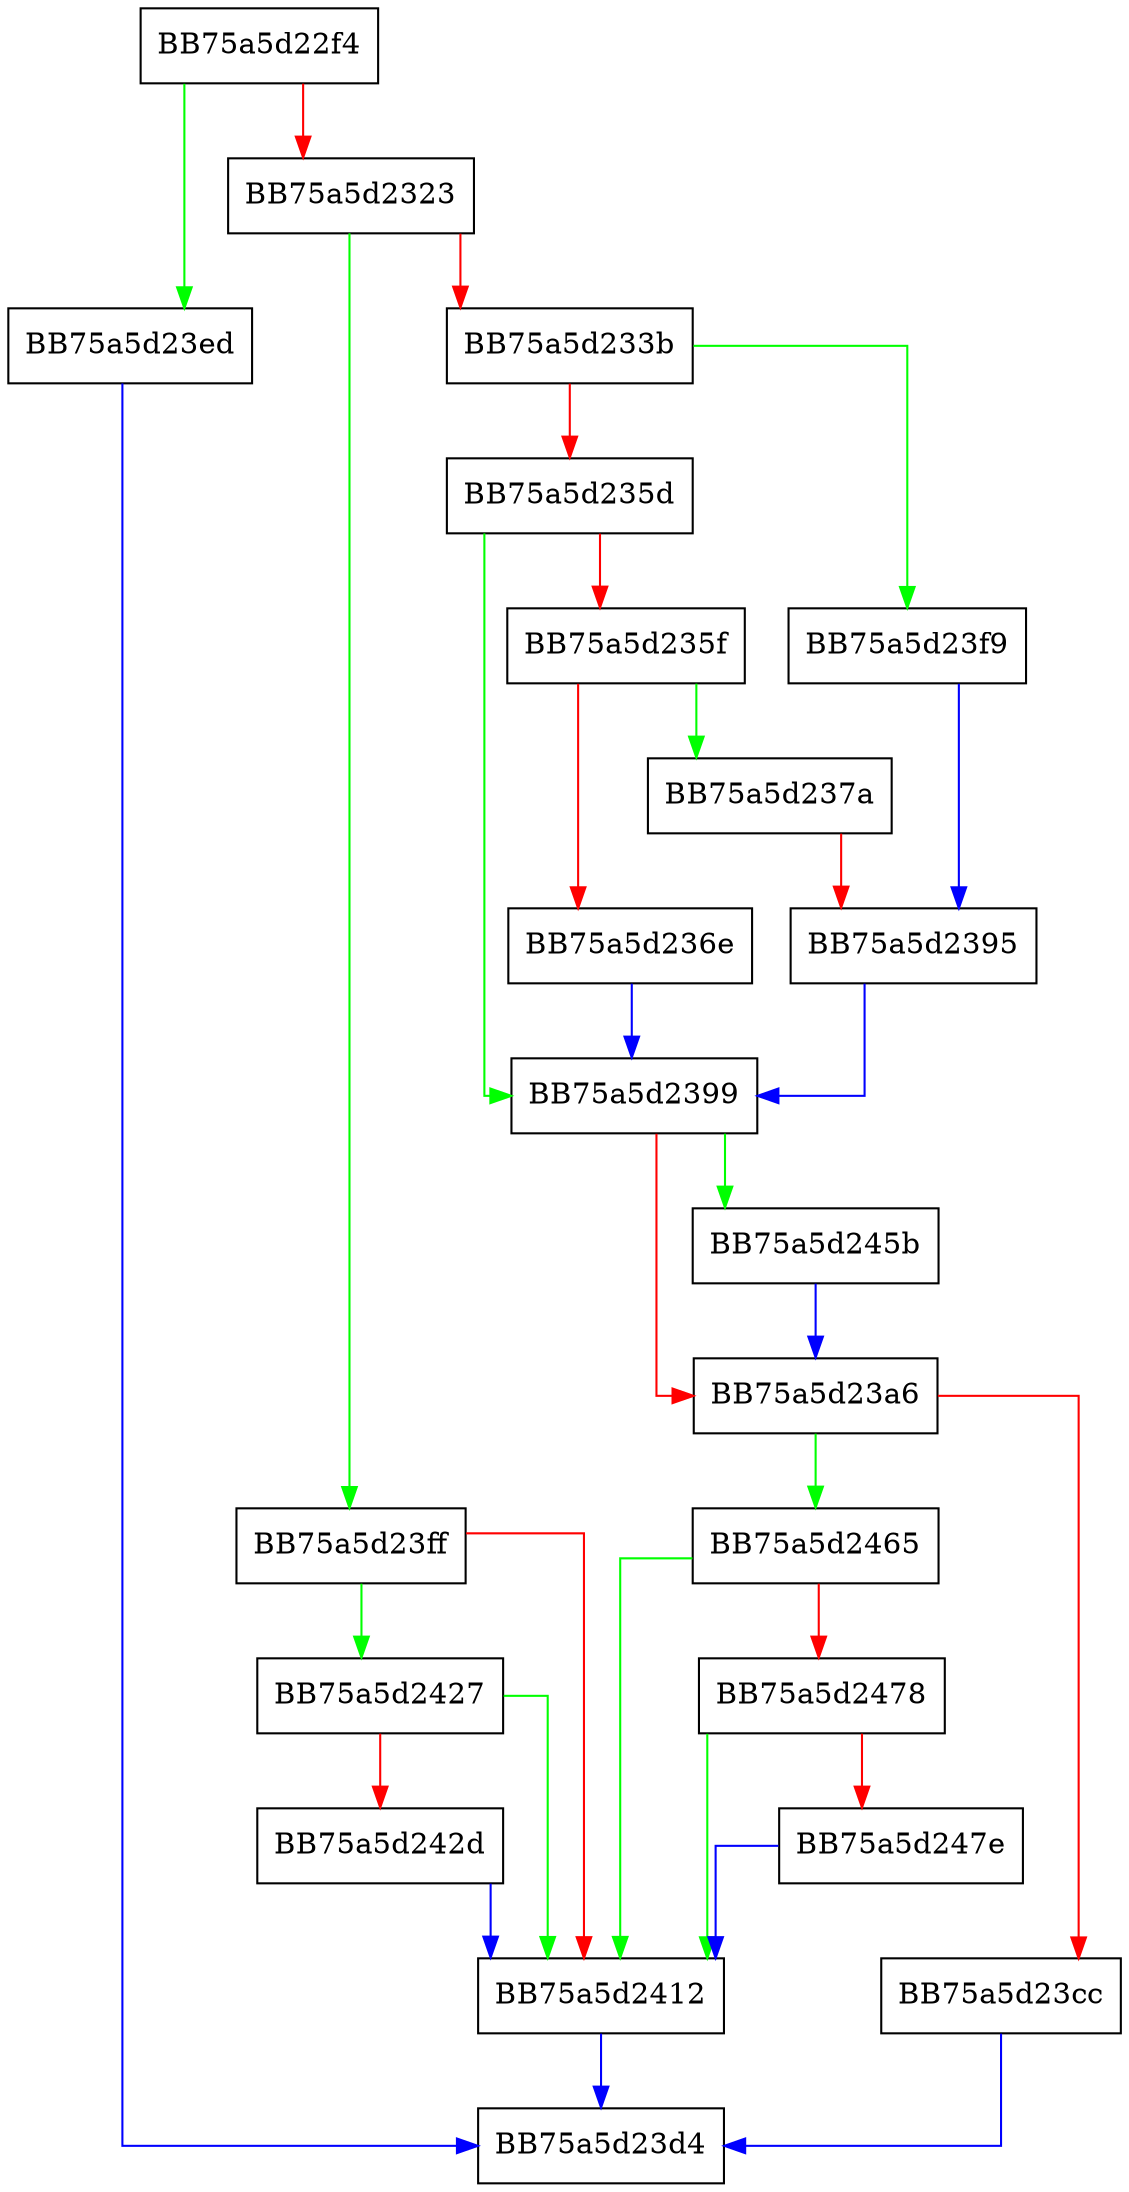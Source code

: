 digraph LoadName {
  node [shape="box"];
  graph [splines=ortho];
  BB75a5d22f4 -> BB75a5d23ed [color="green"];
  BB75a5d22f4 -> BB75a5d2323 [color="red"];
  BB75a5d2323 -> BB75a5d23ff [color="green"];
  BB75a5d2323 -> BB75a5d233b [color="red"];
  BB75a5d233b -> BB75a5d23f9 [color="green"];
  BB75a5d233b -> BB75a5d235d [color="red"];
  BB75a5d235d -> BB75a5d2399 [color="green"];
  BB75a5d235d -> BB75a5d235f [color="red"];
  BB75a5d235f -> BB75a5d237a [color="green"];
  BB75a5d235f -> BB75a5d236e [color="red"];
  BB75a5d236e -> BB75a5d2399 [color="blue"];
  BB75a5d237a -> BB75a5d2395 [color="red"];
  BB75a5d2395 -> BB75a5d2399 [color="blue"];
  BB75a5d2399 -> BB75a5d245b [color="green"];
  BB75a5d2399 -> BB75a5d23a6 [color="red"];
  BB75a5d23a6 -> BB75a5d2465 [color="green"];
  BB75a5d23a6 -> BB75a5d23cc [color="red"];
  BB75a5d23cc -> BB75a5d23d4 [color="blue"];
  BB75a5d23ed -> BB75a5d23d4 [color="blue"];
  BB75a5d23f9 -> BB75a5d2395 [color="blue"];
  BB75a5d23ff -> BB75a5d2427 [color="green"];
  BB75a5d23ff -> BB75a5d2412 [color="red"];
  BB75a5d2412 -> BB75a5d23d4 [color="blue"];
  BB75a5d2427 -> BB75a5d2412 [color="green"];
  BB75a5d2427 -> BB75a5d242d [color="red"];
  BB75a5d242d -> BB75a5d2412 [color="blue"];
  BB75a5d245b -> BB75a5d23a6 [color="blue"];
  BB75a5d2465 -> BB75a5d2412 [color="green"];
  BB75a5d2465 -> BB75a5d2478 [color="red"];
  BB75a5d2478 -> BB75a5d2412 [color="green"];
  BB75a5d2478 -> BB75a5d247e [color="red"];
  BB75a5d247e -> BB75a5d2412 [color="blue"];
}